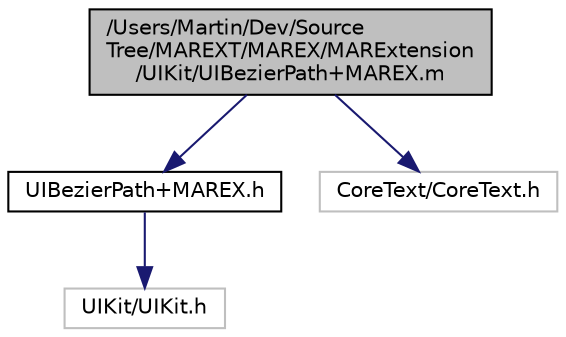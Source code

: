 digraph "/Users/Martin/Dev/SourceTree/MAREXT/MAREX/MARExtension/UIKit/UIBezierPath+MAREX.m"
{
  edge [fontname="Helvetica",fontsize="10",labelfontname="Helvetica",labelfontsize="10"];
  node [fontname="Helvetica",fontsize="10",shape=record];
  Node0 [label="/Users/Martin/Dev/Source\lTree/MAREXT/MAREX/MARExtension\l/UIKit/UIBezierPath+MAREX.m",height=0.2,width=0.4,color="black", fillcolor="grey75", style="filled", fontcolor="black"];
  Node0 -> Node1 [color="midnightblue",fontsize="10",style="solid"];
  Node1 [label="UIBezierPath+MAREX.h",height=0.2,width=0.4,color="black", fillcolor="white", style="filled",URL="$_u_i_bezier_path_09_m_a_r_e_x_8h.html"];
  Node1 -> Node2 [color="midnightblue",fontsize="10",style="solid"];
  Node2 [label="UIKit/UIKit.h",height=0.2,width=0.4,color="grey75", fillcolor="white", style="filled"];
  Node0 -> Node3 [color="midnightblue",fontsize="10",style="solid"];
  Node3 [label="CoreText/CoreText.h",height=0.2,width=0.4,color="grey75", fillcolor="white", style="filled"];
}
